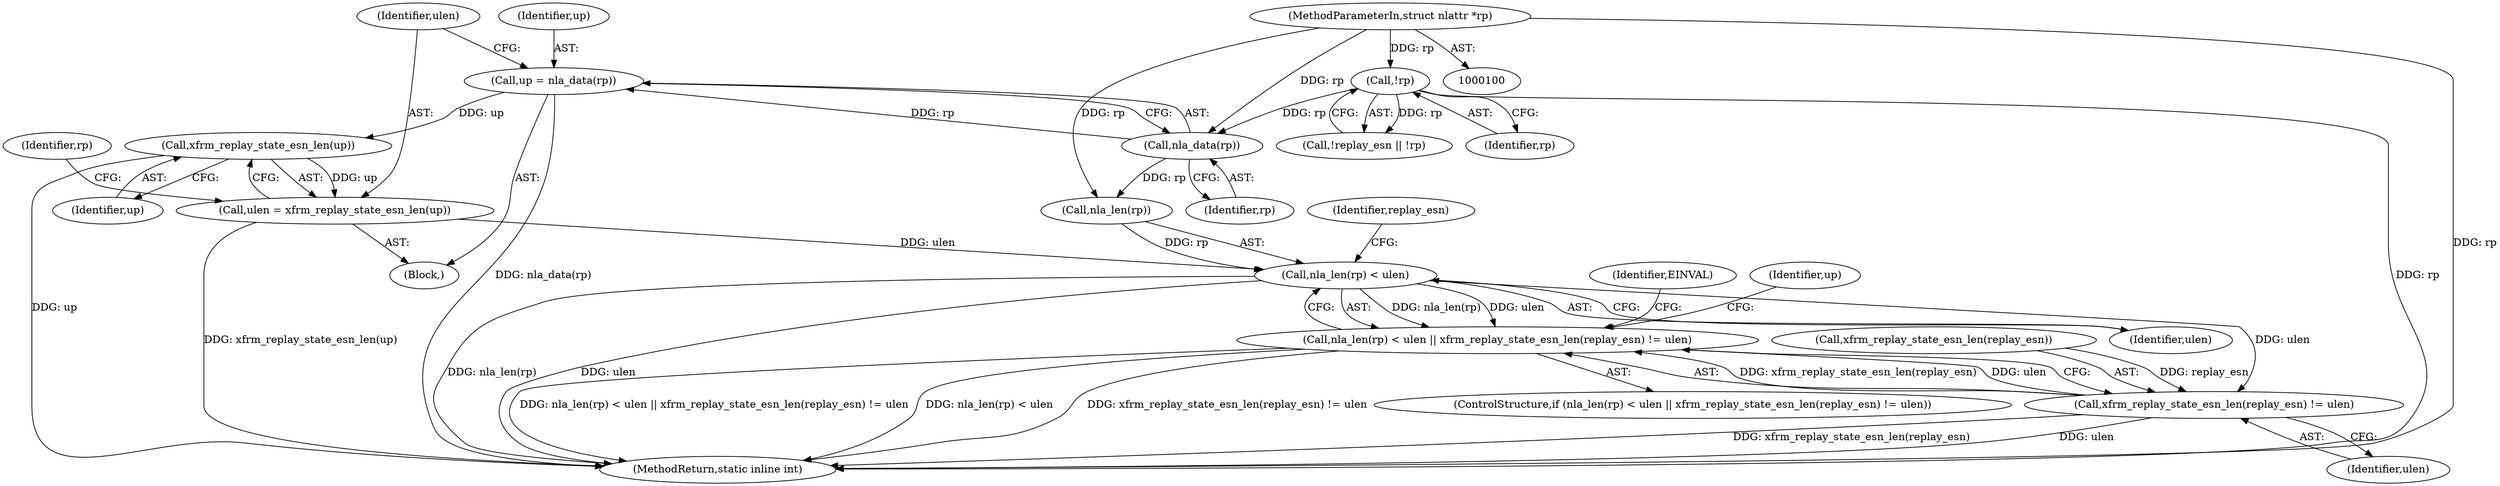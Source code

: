 digraph "0_linux_677e806da4d916052585301785d847c3b3e6186a@pointer" {
"1000120" [label="(Call,xfrm_replay_state_esn_len(up))"];
"1000114" [label="(Call,up = nla_data(rp))"];
"1000116" [label="(Call,nla_data(rp))"];
"1000110" [label="(Call,!rp)"];
"1000102" [label="(MethodParameterIn,struct nlattr *rp)"];
"1000118" [label="(Call,ulen = xfrm_replay_state_esn_len(up))"];
"1000124" [label="(Call,nla_len(rp) < ulen)"];
"1000123" [label="(Call,nla_len(rp) < ulen || xfrm_replay_state_esn_len(replay_esn) != ulen)"];
"1000128" [label="(Call,xfrm_replay_state_esn_len(replay_esn) != ulen)"];
"1000103" [label="(Block,)"];
"1000134" [label="(Identifier,EINVAL)"];
"1000119" [label="(Identifier,ulen)"];
"1000126" [label="(Identifier,rp)"];
"1000127" [label="(Identifier,ulen)"];
"1000131" [label="(Identifier,ulen)"];
"1000125" [label="(Call,nla_len(rp))"];
"1000107" [label="(Call,!replay_esn || !rp)"];
"1000110" [label="(Call,!rp)"];
"1000123" [label="(Call,nla_len(rp) < ulen || xfrm_replay_state_esn_len(replay_esn) != ulen)"];
"1000128" [label="(Call,xfrm_replay_state_esn_len(replay_esn) != ulen)"];
"1000124" [label="(Call,nla_len(rp) < ulen)"];
"1000114" [label="(Call,up = nla_data(rp))"];
"1000121" [label="(Identifier,up)"];
"1000111" [label="(Identifier,rp)"];
"1000118" [label="(Call,ulen = xfrm_replay_state_esn_len(up))"];
"1000129" [label="(Call,xfrm_replay_state_esn_len(replay_esn))"];
"1000138" [label="(Identifier,up)"];
"1000120" [label="(Call,xfrm_replay_state_esn_len(up))"];
"1000115" [label="(Identifier,up)"];
"1000153" [label="(MethodReturn,static inline int)"];
"1000102" [label="(MethodParameterIn,struct nlattr *rp)"];
"1000116" [label="(Call,nla_data(rp))"];
"1000117" [label="(Identifier,rp)"];
"1000130" [label="(Identifier,replay_esn)"];
"1000122" [label="(ControlStructure,if (nla_len(rp) < ulen || xfrm_replay_state_esn_len(replay_esn) != ulen))"];
"1000120" -> "1000118"  [label="AST: "];
"1000120" -> "1000121"  [label="CFG: "];
"1000121" -> "1000120"  [label="AST: "];
"1000118" -> "1000120"  [label="CFG: "];
"1000120" -> "1000153"  [label="DDG: up"];
"1000120" -> "1000118"  [label="DDG: up"];
"1000114" -> "1000120"  [label="DDG: up"];
"1000114" -> "1000103"  [label="AST: "];
"1000114" -> "1000116"  [label="CFG: "];
"1000115" -> "1000114"  [label="AST: "];
"1000116" -> "1000114"  [label="AST: "];
"1000119" -> "1000114"  [label="CFG: "];
"1000114" -> "1000153"  [label="DDG: nla_data(rp)"];
"1000116" -> "1000114"  [label="DDG: rp"];
"1000116" -> "1000117"  [label="CFG: "];
"1000117" -> "1000116"  [label="AST: "];
"1000110" -> "1000116"  [label="DDG: rp"];
"1000102" -> "1000116"  [label="DDG: rp"];
"1000116" -> "1000125"  [label="DDG: rp"];
"1000110" -> "1000107"  [label="AST: "];
"1000110" -> "1000111"  [label="CFG: "];
"1000111" -> "1000110"  [label="AST: "];
"1000107" -> "1000110"  [label="CFG: "];
"1000110" -> "1000153"  [label="DDG: rp"];
"1000110" -> "1000107"  [label="DDG: rp"];
"1000102" -> "1000110"  [label="DDG: rp"];
"1000102" -> "1000100"  [label="AST: "];
"1000102" -> "1000153"  [label="DDG: rp"];
"1000102" -> "1000125"  [label="DDG: rp"];
"1000118" -> "1000103"  [label="AST: "];
"1000119" -> "1000118"  [label="AST: "];
"1000126" -> "1000118"  [label="CFG: "];
"1000118" -> "1000153"  [label="DDG: xfrm_replay_state_esn_len(up)"];
"1000118" -> "1000124"  [label="DDG: ulen"];
"1000124" -> "1000123"  [label="AST: "];
"1000124" -> "1000127"  [label="CFG: "];
"1000125" -> "1000124"  [label="AST: "];
"1000127" -> "1000124"  [label="AST: "];
"1000130" -> "1000124"  [label="CFG: "];
"1000123" -> "1000124"  [label="CFG: "];
"1000124" -> "1000153"  [label="DDG: nla_len(rp)"];
"1000124" -> "1000153"  [label="DDG: ulen"];
"1000124" -> "1000123"  [label="DDG: nla_len(rp)"];
"1000124" -> "1000123"  [label="DDG: ulen"];
"1000125" -> "1000124"  [label="DDG: rp"];
"1000124" -> "1000128"  [label="DDG: ulen"];
"1000123" -> "1000122"  [label="AST: "];
"1000123" -> "1000128"  [label="CFG: "];
"1000128" -> "1000123"  [label="AST: "];
"1000134" -> "1000123"  [label="CFG: "];
"1000138" -> "1000123"  [label="CFG: "];
"1000123" -> "1000153"  [label="DDG: xfrm_replay_state_esn_len(replay_esn) != ulen"];
"1000123" -> "1000153"  [label="DDG: nla_len(rp) < ulen || xfrm_replay_state_esn_len(replay_esn) != ulen"];
"1000123" -> "1000153"  [label="DDG: nla_len(rp) < ulen"];
"1000128" -> "1000123"  [label="DDG: xfrm_replay_state_esn_len(replay_esn)"];
"1000128" -> "1000123"  [label="DDG: ulen"];
"1000128" -> "1000131"  [label="CFG: "];
"1000129" -> "1000128"  [label="AST: "];
"1000131" -> "1000128"  [label="AST: "];
"1000128" -> "1000153"  [label="DDG: xfrm_replay_state_esn_len(replay_esn)"];
"1000128" -> "1000153"  [label="DDG: ulen"];
"1000129" -> "1000128"  [label="DDG: replay_esn"];
}
